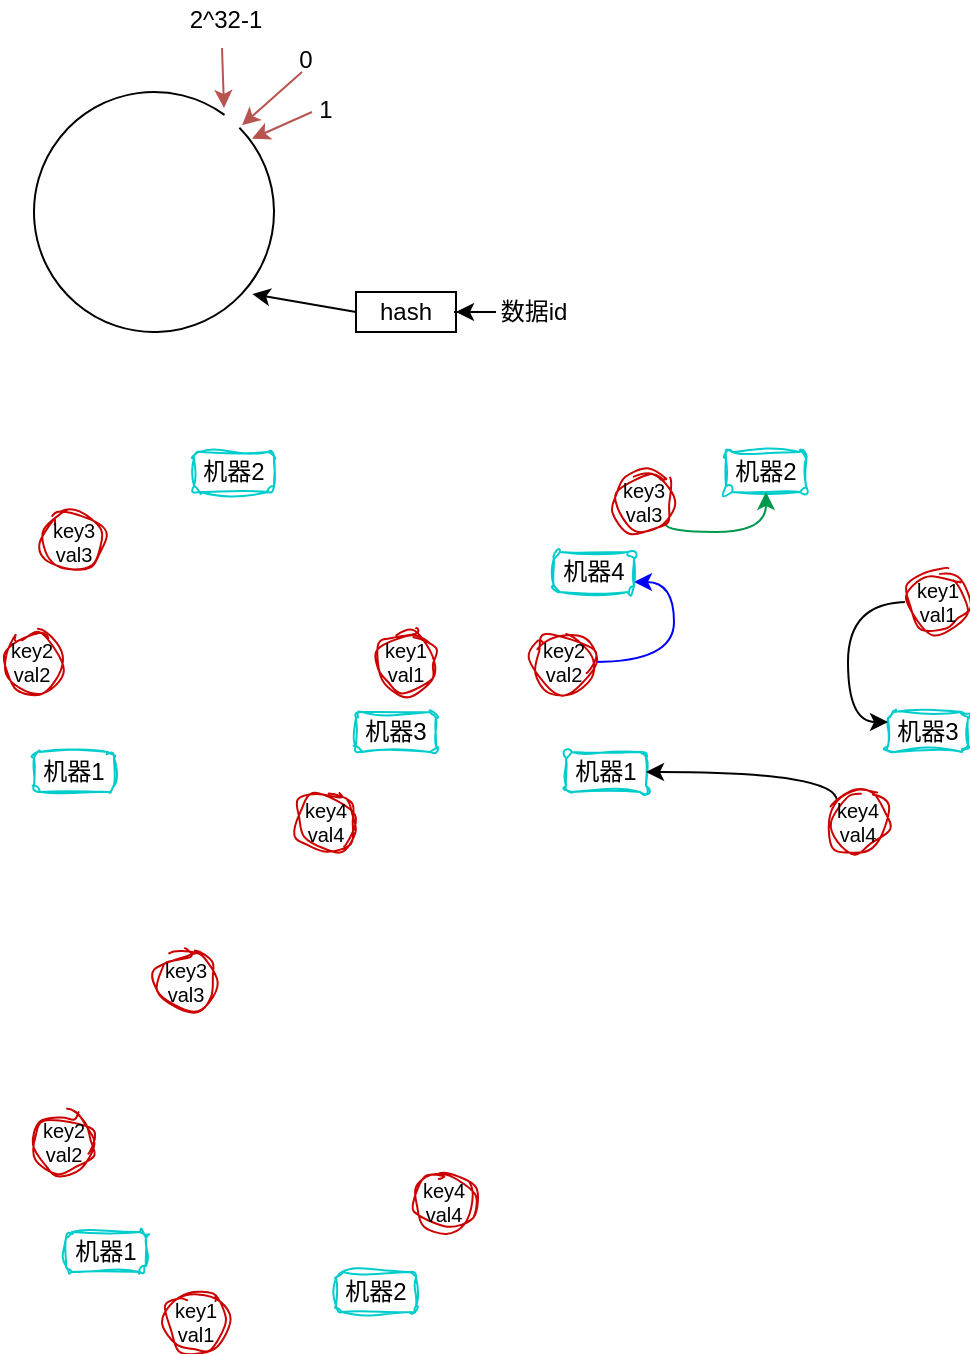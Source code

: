 <mxfile version="24.0.7" type="github">
  <diagram name="第 1 页" id="eQK8iN9wtmOXh5SC_Mzd">
    <mxGraphModel dx="581" dy="310" grid="1" gridSize="10" guides="1" tooltips="1" connect="1" arrows="1" fold="1" page="1" pageScale="1" pageWidth="827" pageHeight="1169" math="0" shadow="0">
      <root>
        <mxCell id="0" />
        <mxCell id="1" parent="0" />
        <mxCell id="s7bBKaesX8yj2osPY7Zz-1" value="" style="verticalLabelPosition=bottom;verticalAlign=top;html=1;shape=mxgraph.basic.arc;startAngle=0.126;endAngle=0.1;" vertex="1" parent="1">
          <mxGeometry x="290" y="110" width="120" height="120" as="geometry" />
        </mxCell>
        <mxCell id="s7bBKaesX8yj2osPY7Zz-2" value="" style="endArrow=classic;html=1;rounded=0;fillColor=#f8cecc;strokeColor=#b85450;" edge="1" parent="1">
          <mxGeometry width="50" height="50" relative="1" as="geometry">
            <mxPoint x="424" y="100" as="sourcePoint" />
            <mxPoint x="394" y="126.667" as="targetPoint" />
            <Array as="points" />
          </mxGeometry>
        </mxCell>
        <mxCell id="s7bBKaesX8yj2osPY7Zz-3" value="0" style="text;html=1;align=center;verticalAlign=middle;whiteSpace=wrap;rounded=0;" vertex="1" parent="1">
          <mxGeometry x="411" y="84" width="30" height="20" as="geometry" />
        </mxCell>
        <mxCell id="s7bBKaesX8yj2osPY7Zz-4" value="" style="endArrow=classic;html=1;rounded=0;fillColor=#f8cecc;strokeColor=#b85450;" edge="1" parent="1">
          <mxGeometry width="50" height="50" relative="1" as="geometry">
            <mxPoint x="429" y="120" as="sourcePoint" />
            <mxPoint x="399" y="133.333" as="targetPoint" />
            <Array as="points" />
          </mxGeometry>
        </mxCell>
        <mxCell id="s7bBKaesX8yj2osPY7Zz-5" value="1" style="text;html=1;align=center;verticalAlign=middle;whiteSpace=wrap;rounded=0;" vertex="1" parent="1">
          <mxGeometry x="421" y="109" width="30" height="20" as="geometry" />
        </mxCell>
        <mxCell id="s7bBKaesX8yj2osPY7Zz-6" value="" style="endArrow=classic;html=1;rounded=0;fillColor=#f8cecc;strokeColor=#b85450;" edge="1" parent="1">
          <mxGeometry width="50" height="50" relative="1" as="geometry">
            <mxPoint x="384" y="88" as="sourcePoint" />
            <mxPoint x="385" y="118.003" as="targetPoint" />
            <Array as="points" />
          </mxGeometry>
        </mxCell>
        <mxCell id="s7bBKaesX8yj2osPY7Zz-7" value="2^32-1" style="text;html=1;align=center;verticalAlign=middle;whiteSpace=wrap;rounded=0;" vertex="1" parent="1">
          <mxGeometry x="351" y="64" width="70" height="20" as="geometry" />
        </mxCell>
        <mxCell id="s7bBKaesX8yj2osPY7Zz-8" value="hash" style="rounded=0;whiteSpace=wrap;html=1;" vertex="1" parent="1">
          <mxGeometry x="451" y="210" width="50" height="20" as="geometry" />
        </mxCell>
        <mxCell id="s7bBKaesX8yj2osPY7Zz-10" style="edgeStyle=orthogonalEdgeStyle;rounded=0;orthogonalLoop=1;jettySize=auto;html=1;entryX=1;entryY=0.5;entryDx=0;entryDy=0;" edge="1" parent="1" source="s7bBKaesX8yj2osPY7Zz-9" target="s7bBKaesX8yj2osPY7Zz-8">
          <mxGeometry relative="1" as="geometry" />
        </mxCell>
        <mxCell id="s7bBKaesX8yj2osPY7Zz-9" value="数据id" style="text;html=1;align=center;verticalAlign=middle;whiteSpace=wrap;rounded=0;" vertex="1" parent="1">
          <mxGeometry x="520" y="212.5" width="40" height="15" as="geometry" />
        </mxCell>
        <mxCell id="s7bBKaesX8yj2osPY7Zz-11" style="rounded=0;orthogonalLoop=1;jettySize=auto;html=1;exitX=0;exitY=0.5;exitDx=0;exitDy=0;entryX=0.91;entryY=0.842;entryDx=0;entryDy=0;entryPerimeter=0;" edge="1" parent="1" source="s7bBKaesX8yj2osPY7Zz-8" target="s7bBKaesX8yj2osPY7Zz-1">
          <mxGeometry relative="1" as="geometry" />
        </mxCell>
        <mxCell id="s7bBKaesX8yj2osPY7Zz-12" value="" style="verticalLabelPosition=bottom;verticalAlign=top;html=1;shape=mxgraph.basic.arc;startAngle=0.1;endAngle=0.1;" vertex="1" parent="1">
          <mxGeometry x="291" y="300" width="189" height="190" as="geometry" />
        </mxCell>
        <mxCell id="s7bBKaesX8yj2osPY7Zz-15" value="机器1" style="rounded=1;whiteSpace=wrap;html=1;sketch=1;curveFitting=1;jiggle=2;strokeColor=#00CCCC;" vertex="1" parent="1">
          <mxGeometry x="290" y="440" width="40" height="20" as="geometry" />
        </mxCell>
        <mxCell id="s7bBKaesX8yj2osPY7Zz-16" value="机器2" style="rounded=1;whiteSpace=wrap;html=1;sketch=1;curveFitting=1;jiggle=2;strokeColor=#00CCCC;" vertex="1" parent="1">
          <mxGeometry x="370" y="290" width="40" height="20" as="geometry" />
        </mxCell>
        <mxCell id="s7bBKaesX8yj2osPY7Zz-17" value="机器3" style="rounded=1;whiteSpace=wrap;html=1;sketch=1;curveFitting=1;jiggle=2;strokeColor=#00CCCC;" vertex="1" parent="1">
          <mxGeometry x="451" y="420" width="40" height="20" as="geometry" />
        </mxCell>
        <mxCell id="s7bBKaesX8yj2osPY7Zz-18" value="key2&lt;div&gt;val2&lt;/div&gt;" style="ellipse;whiteSpace=wrap;html=1;aspect=fixed;fontSize=10;sketch=1;curveFitting=1;jiggle=2;strokeColor=#CC0000;" vertex="1" parent="1">
          <mxGeometry x="274" y="380" width="30" height="30" as="geometry" />
        </mxCell>
        <mxCell id="s7bBKaesX8yj2osPY7Zz-19" value="key3&lt;div&gt;val3&lt;/div&gt;" style="ellipse;whiteSpace=wrap;html=1;aspect=fixed;fontSize=10;sketch=1;curveFitting=1;jiggle=2;strokeColor=#CC0000;" vertex="1" parent="1">
          <mxGeometry x="295" y="320" width="30" height="30" as="geometry" />
        </mxCell>
        <mxCell id="s7bBKaesX8yj2osPY7Zz-20" value="key4&lt;div&gt;val4&lt;/div&gt;" style="ellipse;whiteSpace=wrap;html=1;aspect=fixed;fontSize=10;sketch=1;curveFitting=1;jiggle=2;strokeColor=#CC0000;" vertex="1" parent="1">
          <mxGeometry x="421" y="460" width="30" height="30" as="geometry" />
        </mxCell>
        <mxCell id="s7bBKaesX8yj2osPY7Zz-21" value="key1&lt;div&gt;val1&lt;/div&gt;" style="ellipse;whiteSpace=wrap;html=1;aspect=fixed;fontSize=10;sketch=1;curveFitting=1;jiggle=2;strokeColor=#CC0000;" vertex="1" parent="1">
          <mxGeometry x="461" y="380" width="30" height="30" as="geometry" />
        </mxCell>
        <mxCell id="s7bBKaesX8yj2osPY7Zz-26" value="" style="verticalLabelPosition=bottom;verticalAlign=top;html=1;shape=mxgraph.basic.arc;startAngle=0.1;endAngle=0.1;" vertex="1" parent="1">
          <mxGeometry x="557" y="300" width="189" height="190" as="geometry" />
        </mxCell>
        <mxCell id="s7bBKaesX8yj2osPY7Zz-27" value="机器1" style="rounded=1;whiteSpace=wrap;html=1;sketch=1;curveFitting=1;jiggle=2;strokeColor=#00CCCC;" vertex="1" parent="1">
          <mxGeometry x="556" y="440" width="40" height="20" as="geometry" />
        </mxCell>
        <mxCell id="s7bBKaesX8yj2osPY7Zz-28" value="机器2" style="rounded=1;whiteSpace=wrap;html=1;sketch=1;curveFitting=1;jiggle=2;strokeColor=#00CCCC;" vertex="1" parent="1">
          <mxGeometry x="636" y="290" width="40" height="20" as="geometry" />
        </mxCell>
        <mxCell id="s7bBKaesX8yj2osPY7Zz-29" value="机器3" style="rounded=1;whiteSpace=wrap;html=1;sketch=1;curveFitting=1;jiggle=2;strokeColor=#00CCCC;" vertex="1" parent="1">
          <mxGeometry x="717" y="420" width="40" height="20" as="geometry" />
        </mxCell>
        <mxCell id="s7bBKaesX8yj2osPY7Zz-36" style="edgeStyle=orthogonalEdgeStyle;rounded=0;orthogonalLoop=1;jettySize=auto;html=1;exitX=1;exitY=0.5;exitDx=0;exitDy=0;entryX=1;entryY=0.75;entryDx=0;entryDy=0;curved=1;strokeColor=#0000FF;" edge="1" parent="1" source="s7bBKaesX8yj2osPY7Zz-30" target="s7bBKaesX8yj2osPY7Zz-34">
          <mxGeometry relative="1" as="geometry" />
        </mxCell>
        <mxCell id="s7bBKaesX8yj2osPY7Zz-30" value="key2&lt;div&gt;val2&lt;/div&gt;" style="ellipse;whiteSpace=wrap;html=1;aspect=fixed;fontSize=10;sketch=1;curveFitting=1;jiggle=2;strokeColor=#CC0000;" vertex="1" parent="1">
          <mxGeometry x="540" y="380" width="30" height="30" as="geometry" />
        </mxCell>
        <mxCell id="s7bBKaesX8yj2osPY7Zz-37" style="edgeStyle=orthogonalEdgeStyle;rounded=0;orthogonalLoop=1;jettySize=auto;html=1;exitX=1;exitY=1;exitDx=0;exitDy=0;entryX=0.5;entryY=1;entryDx=0;entryDy=0;curved=1;strokeColor=#00994D;" edge="1" parent="1" source="s7bBKaesX8yj2osPY7Zz-31" target="s7bBKaesX8yj2osPY7Zz-28">
          <mxGeometry relative="1" as="geometry">
            <Array as="points">
              <mxPoint x="606" y="330" />
              <mxPoint x="656" y="330" />
            </Array>
          </mxGeometry>
        </mxCell>
        <mxCell id="s7bBKaesX8yj2osPY7Zz-31" value="key3&lt;div&gt;val3&lt;/div&gt;" style="ellipse;whiteSpace=wrap;html=1;aspect=fixed;fontSize=10;sketch=1;curveFitting=1;jiggle=2;strokeColor=#CC0000;" vertex="1" parent="1">
          <mxGeometry x="580" y="300" width="30" height="30" as="geometry" />
        </mxCell>
        <mxCell id="s7bBKaesX8yj2osPY7Zz-38" style="edgeStyle=orthogonalEdgeStyle;rounded=0;orthogonalLoop=1;jettySize=auto;html=1;exitX=0;exitY=0;exitDx=0;exitDy=0;entryX=1;entryY=0.5;entryDx=0;entryDy=0;curved=1;" edge="1" parent="1" source="s7bBKaesX8yj2osPY7Zz-32" target="s7bBKaesX8yj2osPY7Zz-27">
          <mxGeometry relative="1" as="geometry">
            <Array as="points">
              <mxPoint x="691" y="450" />
            </Array>
          </mxGeometry>
        </mxCell>
        <mxCell id="s7bBKaesX8yj2osPY7Zz-32" value="key4&lt;div&gt;val4&lt;/div&gt;" style="ellipse;whiteSpace=wrap;html=1;aspect=fixed;fontSize=10;sketch=1;curveFitting=1;jiggle=2;strokeColor=#CC0000;" vertex="1" parent="1">
          <mxGeometry x="687" y="460" width="30" height="30" as="geometry" />
        </mxCell>
        <mxCell id="s7bBKaesX8yj2osPY7Zz-39" style="edgeStyle=orthogonalEdgeStyle;rounded=0;orthogonalLoop=1;jettySize=auto;html=1;exitX=0;exitY=0.5;exitDx=0;exitDy=0;entryX=0;entryY=0.25;entryDx=0;entryDy=0;curved=1;" edge="1" parent="1" source="s7bBKaesX8yj2osPY7Zz-33" target="s7bBKaesX8yj2osPY7Zz-29">
          <mxGeometry relative="1" as="geometry" />
        </mxCell>
        <mxCell id="s7bBKaesX8yj2osPY7Zz-33" value="key1&lt;div&gt;val1&lt;/div&gt;" style="ellipse;whiteSpace=wrap;html=1;aspect=fixed;fontSize=10;sketch=1;curveFitting=1;jiggle=2;strokeColor=#CC0000;" vertex="1" parent="1">
          <mxGeometry x="727" y="350" width="30" height="30" as="geometry" />
        </mxCell>
        <mxCell id="s7bBKaesX8yj2osPY7Zz-34" value="机器4" style="rounded=1;whiteSpace=wrap;html=1;sketch=1;curveFitting=1;jiggle=2;strokeColor=#00CCCC;" vertex="1" parent="1">
          <mxGeometry x="550" y="340" width="40" height="20" as="geometry" />
        </mxCell>
        <mxCell id="s7bBKaesX8yj2osPY7Zz-40" value="" style="verticalLabelPosition=bottom;verticalAlign=top;html=1;shape=mxgraph.basic.arc;startAngle=0.1;endAngle=0.1;" vertex="1" parent="1">
          <mxGeometry x="307" y="540" width="189" height="190" as="geometry" />
        </mxCell>
        <mxCell id="s7bBKaesX8yj2osPY7Zz-41" value="机器1" style="rounded=1;whiteSpace=wrap;html=1;sketch=1;curveFitting=1;jiggle=2;strokeColor=#00CCCC;" vertex="1" parent="1">
          <mxGeometry x="306" y="680" width="40" height="20" as="geometry" />
        </mxCell>
        <mxCell id="s7bBKaesX8yj2osPY7Zz-42" value="机器2" style="rounded=1;whiteSpace=wrap;html=1;sketch=1;curveFitting=1;jiggle=2;strokeColor=#00CCCC;" vertex="1" parent="1">
          <mxGeometry x="441" y="700" width="40" height="20" as="geometry" />
        </mxCell>
        <mxCell id="s7bBKaesX8yj2osPY7Zz-44" value="key2&lt;div&gt;val2&lt;/div&gt;" style="ellipse;whiteSpace=wrap;html=1;aspect=fixed;fontSize=10;sketch=1;curveFitting=1;jiggle=2;strokeColor=#CC0000;" vertex="1" parent="1">
          <mxGeometry x="290" y="620" width="30" height="30" as="geometry" />
        </mxCell>
        <mxCell id="s7bBKaesX8yj2osPY7Zz-45" value="key3&lt;div&gt;val3&lt;/div&gt;" style="ellipse;whiteSpace=wrap;html=1;aspect=fixed;fontSize=10;sketch=1;curveFitting=1;jiggle=2;strokeColor=#CC0000;" vertex="1" parent="1">
          <mxGeometry x="351" y="540" width="30" height="30" as="geometry" />
        </mxCell>
        <mxCell id="s7bBKaesX8yj2osPY7Zz-46" value="key4&lt;div&gt;val4&lt;/div&gt;" style="ellipse;whiteSpace=wrap;html=1;aspect=fixed;fontSize=10;sketch=1;curveFitting=1;jiggle=2;strokeColor=#CC0000;" vertex="1" parent="1">
          <mxGeometry x="480" y="650" width="30" height="30" as="geometry" />
        </mxCell>
        <mxCell id="s7bBKaesX8yj2osPY7Zz-47" value="key1&lt;div&gt;val1&lt;/div&gt;" style="ellipse;whiteSpace=wrap;html=1;aspect=fixed;fontSize=10;sketch=1;curveFitting=1;jiggle=2;strokeColor=#CC0000;" vertex="1" parent="1">
          <mxGeometry x="356" y="710" width="30" height="30" as="geometry" />
        </mxCell>
      </root>
    </mxGraphModel>
  </diagram>
</mxfile>
